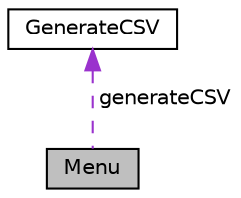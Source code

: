 digraph "Menu"
{
  edge [fontname="Helvetica",fontsize="10",labelfontname="Helvetica",labelfontsize="10"];
  node [fontname="Helvetica",fontsize="10",shape=record];
  Node1 [label="Menu",height=0.2,width=0.4,color="black", fillcolor="grey75", style="filled", fontcolor="black"];
  Node2 -> Node1 [dir="back",color="darkorchid3",fontsize="10",style="dashed",label=" generateCSV" ,fontname="Helvetica"];
  Node2 [label="GenerateCSV",height=0.2,width=0.4,color="black", fillcolor="white", style="filled",URL="$d6/d61/classGenerateCSV.html"];
}
